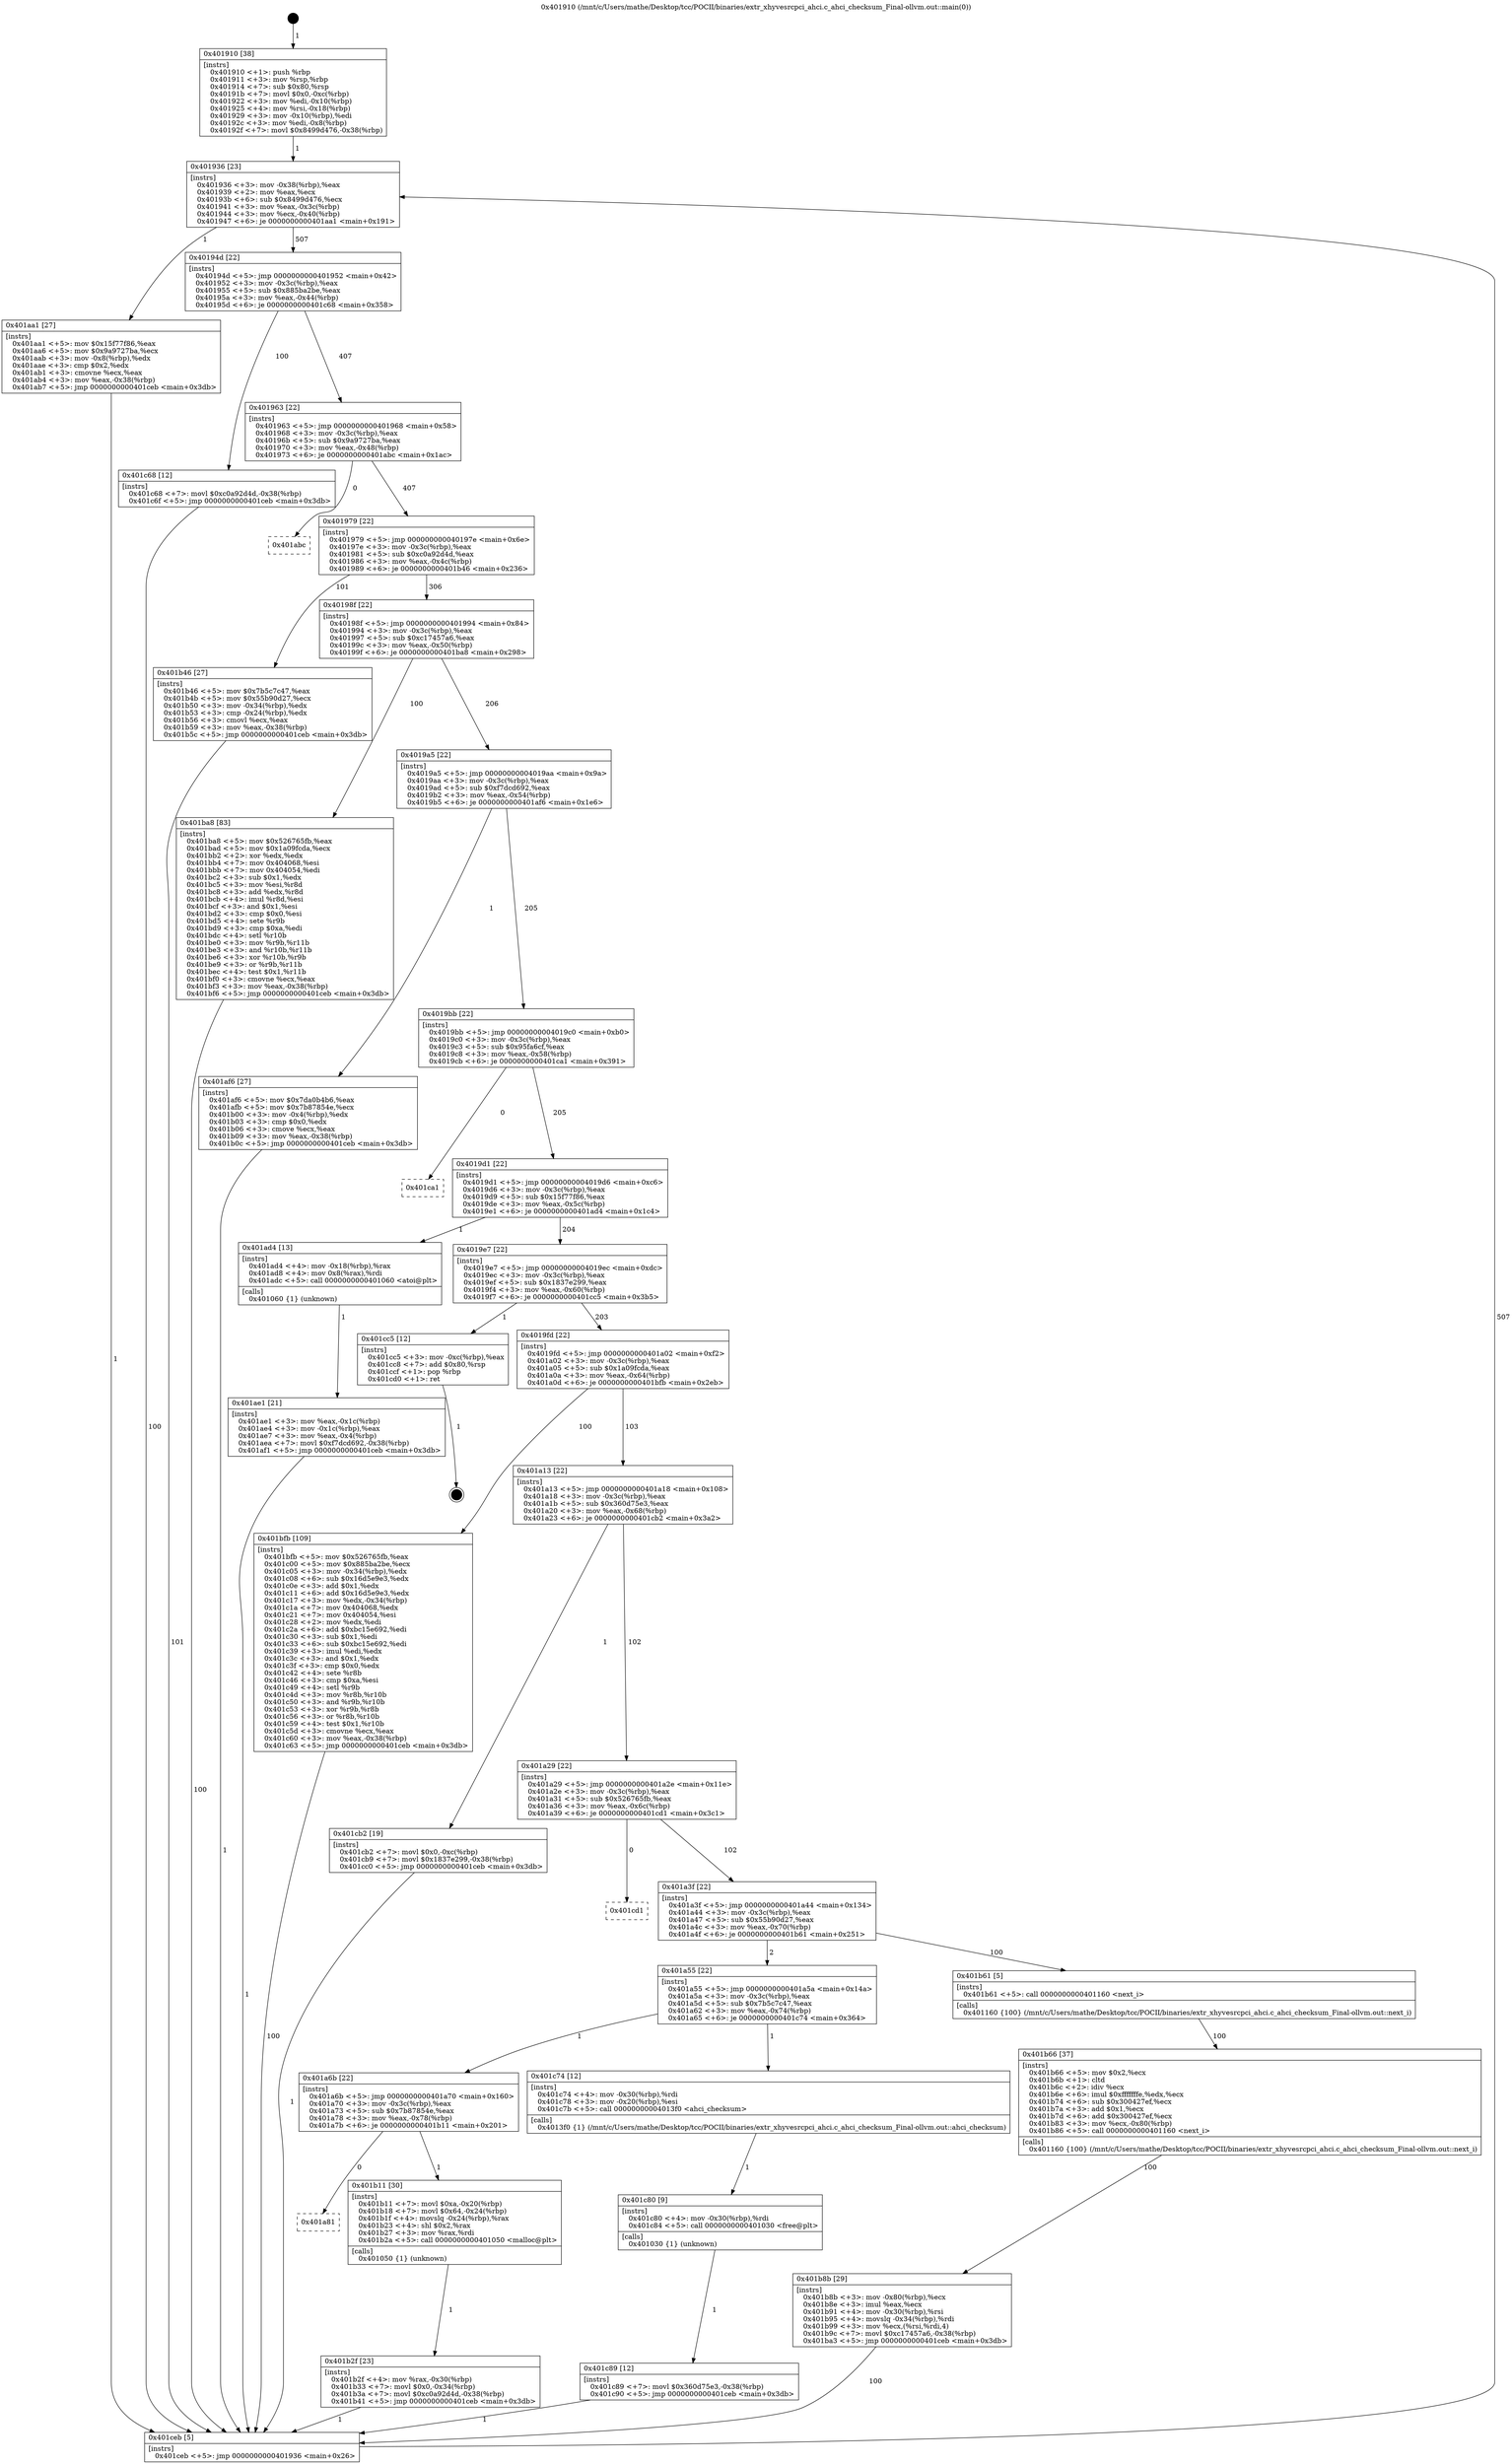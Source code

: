 digraph "0x401910" {
  label = "0x401910 (/mnt/c/Users/mathe/Desktop/tcc/POCII/binaries/extr_xhyvesrcpci_ahci.c_ahci_checksum_Final-ollvm.out::main(0))"
  labelloc = "t"
  node[shape=record]

  Entry [label="",width=0.3,height=0.3,shape=circle,fillcolor=black,style=filled]
  "0x401936" [label="{
     0x401936 [23]\l
     | [instrs]\l
     &nbsp;&nbsp;0x401936 \<+3\>: mov -0x38(%rbp),%eax\l
     &nbsp;&nbsp;0x401939 \<+2\>: mov %eax,%ecx\l
     &nbsp;&nbsp;0x40193b \<+6\>: sub $0x8499d476,%ecx\l
     &nbsp;&nbsp;0x401941 \<+3\>: mov %eax,-0x3c(%rbp)\l
     &nbsp;&nbsp;0x401944 \<+3\>: mov %ecx,-0x40(%rbp)\l
     &nbsp;&nbsp;0x401947 \<+6\>: je 0000000000401aa1 \<main+0x191\>\l
  }"]
  "0x401aa1" [label="{
     0x401aa1 [27]\l
     | [instrs]\l
     &nbsp;&nbsp;0x401aa1 \<+5\>: mov $0x15f77f86,%eax\l
     &nbsp;&nbsp;0x401aa6 \<+5\>: mov $0x9a9727ba,%ecx\l
     &nbsp;&nbsp;0x401aab \<+3\>: mov -0x8(%rbp),%edx\l
     &nbsp;&nbsp;0x401aae \<+3\>: cmp $0x2,%edx\l
     &nbsp;&nbsp;0x401ab1 \<+3\>: cmovne %ecx,%eax\l
     &nbsp;&nbsp;0x401ab4 \<+3\>: mov %eax,-0x38(%rbp)\l
     &nbsp;&nbsp;0x401ab7 \<+5\>: jmp 0000000000401ceb \<main+0x3db\>\l
  }"]
  "0x40194d" [label="{
     0x40194d [22]\l
     | [instrs]\l
     &nbsp;&nbsp;0x40194d \<+5\>: jmp 0000000000401952 \<main+0x42\>\l
     &nbsp;&nbsp;0x401952 \<+3\>: mov -0x3c(%rbp),%eax\l
     &nbsp;&nbsp;0x401955 \<+5\>: sub $0x885ba2be,%eax\l
     &nbsp;&nbsp;0x40195a \<+3\>: mov %eax,-0x44(%rbp)\l
     &nbsp;&nbsp;0x40195d \<+6\>: je 0000000000401c68 \<main+0x358\>\l
  }"]
  "0x401ceb" [label="{
     0x401ceb [5]\l
     | [instrs]\l
     &nbsp;&nbsp;0x401ceb \<+5\>: jmp 0000000000401936 \<main+0x26\>\l
  }"]
  "0x401910" [label="{
     0x401910 [38]\l
     | [instrs]\l
     &nbsp;&nbsp;0x401910 \<+1\>: push %rbp\l
     &nbsp;&nbsp;0x401911 \<+3\>: mov %rsp,%rbp\l
     &nbsp;&nbsp;0x401914 \<+7\>: sub $0x80,%rsp\l
     &nbsp;&nbsp;0x40191b \<+7\>: movl $0x0,-0xc(%rbp)\l
     &nbsp;&nbsp;0x401922 \<+3\>: mov %edi,-0x10(%rbp)\l
     &nbsp;&nbsp;0x401925 \<+4\>: mov %rsi,-0x18(%rbp)\l
     &nbsp;&nbsp;0x401929 \<+3\>: mov -0x10(%rbp),%edi\l
     &nbsp;&nbsp;0x40192c \<+3\>: mov %edi,-0x8(%rbp)\l
     &nbsp;&nbsp;0x40192f \<+7\>: movl $0x8499d476,-0x38(%rbp)\l
  }"]
  Exit [label="",width=0.3,height=0.3,shape=circle,fillcolor=black,style=filled,peripheries=2]
  "0x401c68" [label="{
     0x401c68 [12]\l
     | [instrs]\l
     &nbsp;&nbsp;0x401c68 \<+7\>: movl $0xc0a92d4d,-0x38(%rbp)\l
     &nbsp;&nbsp;0x401c6f \<+5\>: jmp 0000000000401ceb \<main+0x3db\>\l
  }"]
  "0x401963" [label="{
     0x401963 [22]\l
     | [instrs]\l
     &nbsp;&nbsp;0x401963 \<+5\>: jmp 0000000000401968 \<main+0x58\>\l
     &nbsp;&nbsp;0x401968 \<+3\>: mov -0x3c(%rbp),%eax\l
     &nbsp;&nbsp;0x40196b \<+5\>: sub $0x9a9727ba,%eax\l
     &nbsp;&nbsp;0x401970 \<+3\>: mov %eax,-0x48(%rbp)\l
     &nbsp;&nbsp;0x401973 \<+6\>: je 0000000000401abc \<main+0x1ac\>\l
  }"]
  "0x401c89" [label="{
     0x401c89 [12]\l
     | [instrs]\l
     &nbsp;&nbsp;0x401c89 \<+7\>: movl $0x360d75e3,-0x38(%rbp)\l
     &nbsp;&nbsp;0x401c90 \<+5\>: jmp 0000000000401ceb \<main+0x3db\>\l
  }"]
  "0x401abc" [label="{
     0x401abc\l
  }", style=dashed]
  "0x401979" [label="{
     0x401979 [22]\l
     | [instrs]\l
     &nbsp;&nbsp;0x401979 \<+5\>: jmp 000000000040197e \<main+0x6e\>\l
     &nbsp;&nbsp;0x40197e \<+3\>: mov -0x3c(%rbp),%eax\l
     &nbsp;&nbsp;0x401981 \<+5\>: sub $0xc0a92d4d,%eax\l
     &nbsp;&nbsp;0x401986 \<+3\>: mov %eax,-0x4c(%rbp)\l
     &nbsp;&nbsp;0x401989 \<+6\>: je 0000000000401b46 \<main+0x236\>\l
  }"]
  "0x401c80" [label="{
     0x401c80 [9]\l
     | [instrs]\l
     &nbsp;&nbsp;0x401c80 \<+4\>: mov -0x30(%rbp),%rdi\l
     &nbsp;&nbsp;0x401c84 \<+5\>: call 0000000000401030 \<free@plt\>\l
     | [calls]\l
     &nbsp;&nbsp;0x401030 \{1\} (unknown)\l
  }"]
  "0x401b46" [label="{
     0x401b46 [27]\l
     | [instrs]\l
     &nbsp;&nbsp;0x401b46 \<+5\>: mov $0x7b5c7c47,%eax\l
     &nbsp;&nbsp;0x401b4b \<+5\>: mov $0x55b90d27,%ecx\l
     &nbsp;&nbsp;0x401b50 \<+3\>: mov -0x34(%rbp),%edx\l
     &nbsp;&nbsp;0x401b53 \<+3\>: cmp -0x24(%rbp),%edx\l
     &nbsp;&nbsp;0x401b56 \<+3\>: cmovl %ecx,%eax\l
     &nbsp;&nbsp;0x401b59 \<+3\>: mov %eax,-0x38(%rbp)\l
     &nbsp;&nbsp;0x401b5c \<+5\>: jmp 0000000000401ceb \<main+0x3db\>\l
  }"]
  "0x40198f" [label="{
     0x40198f [22]\l
     | [instrs]\l
     &nbsp;&nbsp;0x40198f \<+5\>: jmp 0000000000401994 \<main+0x84\>\l
     &nbsp;&nbsp;0x401994 \<+3\>: mov -0x3c(%rbp),%eax\l
     &nbsp;&nbsp;0x401997 \<+5\>: sub $0xc17457a6,%eax\l
     &nbsp;&nbsp;0x40199c \<+3\>: mov %eax,-0x50(%rbp)\l
     &nbsp;&nbsp;0x40199f \<+6\>: je 0000000000401ba8 \<main+0x298\>\l
  }"]
  "0x401b8b" [label="{
     0x401b8b [29]\l
     | [instrs]\l
     &nbsp;&nbsp;0x401b8b \<+3\>: mov -0x80(%rbp),%ecx\l
     &nbsp;&nbsp;0x401b8e \<+3\>: imul %eax,%ecx\l
     &nbsp;&nbsp;0x401b91 \<+4\>: mov -0x30(%rbp),%rsi\l
     &nbsp;&nbsp;0x401b95 \<+4\>: movslq -0x34(%rbp),%rdi\l
     &nbsp;&nbsp;0x401b99 \<+3\>: mov %ecx,(%rsi,%rdi,4)\l
     &nbsp;&nbsp;0x401b9c \<+7\>: movl $0xc17457a6,-0x38(%rbp)\l
     &nbsp;&nbsp;0x401ba3 \<+5\>: jmp 0000000000401ceb \<main+0x3db\>\l
  }"]
  "0x401ba8" [label="{
     0x401ba8 [83]\l
     | [instrs]\l
     &nbsp;&nbsp;0x401ba8 \<+5\>: mov $0x526765fb,%eax\l
     &nbsp;&nbsp;0x401bad \<+5\>: mov $0x1a09fcda,%ecx\l
     &nbsp;&nbsp;0x401bb2 \<+2\>: xor %edx,%edx\l
     &nbsp;&nbsp;0x401bb4 \<+7\>: mov 0x404068,%esi\l
     &nbsp;&nbsp;0x401bbb \<+7\>: mov 0x404054,%edi\l
     &nbsp;&nbsp;0x401bc2 \<+3\>: sub $0x1,%edx\l
     &nbsp;&nbsp;0x401bc5 \<+3\>: mov %esi,%r8d\l
     &nbsp;&nbsp;0x401bc8 \<+3\>: add %edx,%r8d\l
     &nbsp;&nbsp;0x401bcb \<+4\>: imul %r8d,%esi\l
     &nbsp;&nbsp;0x401bcf \<+3\>: and $0x1,%esi\l
     &nbsp;&nbsp;0x401bd2 \<+3\>: cmp $0x0,%esi\l
     &nbsp;&nbsp;0x401bd5 \<+4\>: sete %r9b\l
     &nbsp;&nbsp;0x401bd9 \<+3\>: cmp $0xa,%edi\l
     &nbsp;&nbsp;0x401bdc \<+4\>: setl %r10b\l
     &nbsp;&nbsp;0x401be0 \<+3\>: mov %r9b,%r11b\l
     &nbsp;&nbsp;0x401be3 \<+3\>: and %r10b,%r11b\l
     &nbsp;&nbsp;0x401be6 \<+3\>: xor %r10b,%r9b\l
     &nbsp;&nbsp;0x401be9 \<+3\>: or %r9b,%r11b\l
     &nbsp;&nbsp;0x401bec \<+4\>: test $0x1,%r11b\l
     &nbsp;&nbsp;0x401bf0 \<+3\>: cmovne %ecx,%eax\l
     &nbsp;&nbsp;0x401bf3 \<+3\>: mov %eax,-0x38(%rbp)\l
     &nbsp;&nbsp;0x401bf6 \<+5\>: jmp 0000000000401ceb \<main+0x3db\>\l
  }"]
  "0x4019a5" [label="{
     0x4019a5 [22]\l
     | [instrs]\l
     &nbsp;&nbsp;0x4019a5 \<+5\>: jmp 00000000004019aa \<main+0x9a\>\l
     &nbsp;&nbsp;0x4019aa \<+3\>: mov -0x3c(%rbp),%eax\l
     &nbsp;&nbsp;0x4019ad \<+5\>: sub $0xf7dcd692,%eax\l
     &nbsp;&nbsp;0x4019b2 \<+3\>: mov %eax,-0x54(%rbp)\l
     &nbsp;&nbsp;0x4019b5 \<+6\>: je 0000000000401af6 \<main+0x1e6\>\l
  }"]
  "0x401b66" [label="{
     0x401b66 [37]\l
     | [instrs]\l
     &nbsp;&nbsp;0x401b66 \<+5\>: mov $0x2,%ecx\l
     &nbsp;&nbsp;0x401b6b \<+1\>: cltd\l
     &nbsp;&nbsp;0x401b6c \<+2\>: idiv %ecx\l
     &nbsp;&nbsp;0x401b6e \<+6\>: imul $0xfffffffe,%edx,%ecx\l
     &nbsp;&nbsp;0x401b74 \<+6\>: sub $0x300427ef,%ecx\l
     &nbsp;&nbsp;0x401b7a \<+3\>: add $0x1,%ecx\l
     &nbsp;&nbsp;0x401b7d \<+6\>: add $0x300427ef,%ecx\l
     &nbsp;&nbsp;0x401b83 \<+3\>: mov %ecx,-0x80(%rbp)\l
     &nbsp;&nbsp;0x401b86 \<+5\>: call 0000000000401160 \<next_i\>\l
     | [calls]\l
     &nbsp;&nbsp;0x401160 \{100\} (/mnt/c/Users/mathe/Desktop/tcc/POCII/binaries/extr_xhyvesrcpci_ahci.c_ahci_checksum_Final-ollvm.out::next_i)\l
  }"]
  "0x401af6" [label="{
     0x401af6 [27]\l
     | [instrs]\l
     &nbsp;&nbsp;0x401af6 \<+5\>: mov $0x7da0b4b6,%eax\l
     &nbsp;&nbsp;0x401afb \<+5\>: mov $0x7b87854e,%ecx\l
     &nbsp;&nbsp;0x401b00 \<+3\>: mov -0x4(%rbp),%edx\l
     &nbsp;&nbsp;0x401b03 \<+3\>: cmp $0x0,%edx\l
     &nbsp;&nbsp;0x401b06 \<+3\>: cmove %ecx,%eax\l
     &nbsp;&nbsp;0x401b09 \<+3\>: mov %eax,-0x38(%rbp)\l
     &nbsp;&nbsp;0x401b0c \<+5\>: jmp 0000000000401ceb \<main+0x3db\>\l
  }"]
  "0x4019bb" [label="{
     0x4019bb [22]\l
     | [instrs]\l
     &nbsp;&nbsp;0x4019bb \<+5\>: jmp 00000000004019c0 \<main+0xb0\>\l
     &nbsp;&nbsp;0x4019c0 \<+3\>: mov -0x3c(%rbp),%eax\l
     &nbsp;&nbsp;0x4019c3 \<+5\>: sub $0x95fa6cf,%eax\l
     &nbsp;&nbsp;0x4019c8 \<+3\>: mov %eax,-0x58(%rbp)\l
     &nbsp;&nbsp;0x4019cb \<+6\>: je 0000000000401ca1 \<main+0x391\>\l
  }"]
  "0x401b2f" [label="{
     0x401b2f [23]\l
     | [instrs]\l
     &nbsp;&nbsp;0x401b2f \<+4\>: mov %rax,-0x30(%rbp)\l
     &nbsp;&nbsp;0x401b33 \<+7\>: movl $0x0,-0x34(%rbp)\l
     &nbsp;&nbsp;0x401b3a \<+7\>: movl $0xc0a92d4d,-0x38(%rbp)\l
     &nbsp;&nbsp;0x401b41 \<+5\>: jmp 0000000000401ceb \<main+0x3db\>\l
  }"]
  "0x401ca1" [label="{
     0x401ca1\l
  }", style=dashed]
  "0x4019d1" [label="{
     0x4019d1 [22]\l
     | [instrs]\l
     &nbsp;&nbsp;0x4019d1 \<+5\>: jmp 00000000004019d6 \<main+0xc6\>\l
     &nbsp;&nbsp;0x4019d6 \<+3\>: mov -0x3c(%rbp),%eax\l
     &nbsp;&nbsp;0x4019d9 \<+5\>: sub $0x15f77f86,%eax\l
     &nbsp;&nbsp;0x4019de \<+3\>: mov %eax,-0x5c(%rbp)\l
     &nbsp;&nbsp;0x4019e1 \<+6\>: je 0000000000401ad4 \<main+0x1c4\>\l
  }"]
  "0x401a81" [label="{
     0x401a81\l
  }", style=dashed]
  "0x401ad4" [label="{
     0x401ad4 [13]\l
     | [instrs]\l
     &nbsp;&nbsp;0x401ad4 \<+4\>: mov -0x18(%rbp),%rax\l
     &nbsp;&nbsp;0x401ad8 \<+4\>: mov 0x8(%rax),%rdi\l
     &nbsp;&nbsp;0x401adc \<+5\>: call 0000000000401060 \<atoi@plt\>\l
     | [calls]\l
     &nbsp;&nbsp;0x401060 \{1\} (unknown)\l
  }"]
  "0x4019e7" [label="{
     0x4019e7 [22]\l
     | [instrs]\l
     &nbsp;&nbsp;0x4019e7 \<+5\>: jmp 00000000004019ec \<main+0xdc\>\l
     &nbsp;&nbsp;0x4019ec \<+3\>: mov -0x3c(%rbp),%eax\l
     &nbsp;&nbsp;0x4019ef \<+5\>: sub $0x1837e299,%eax\l
     &nbsp;&nbsp;0x4019f4 \<+3\>: mov %eax,-0x60(%rbp)\l
     &nbsp;&nbsp;0x4019f7 \<+6\>: je 0000000000401cc5 \<main+0x3b5\>\l
  }"]
  "0x401ae1" [label="{
     0x401ae1 [21]\l
     | [instrs]\l
     &nbsp;&nbsp;0x401ae1 \<+3\>: mov %eax,-0x1c(%rbp)\l
     &nbsp;&nbsp;0x401ae4 \<+3\>: mov -0x1c(%rbp),%eax\l
     &nbsp;&nbsp;0x401ae7 \<+3\>: mov %eax,-0x4(%rbp)\l
     &nbsp;&nbsp;0x401aea \<+7\>: movl $0xf7dcd692,-0x38(%rbp)\l
     &nbsp;&nbsp;0x401af1 \<+5\>: jmp 0000000000401ceb \<main+0x3db\>\l
  }"]
  "0x401b11" [label="{
     0x401b11 [30]\l
     | [instrs]\l
     &nbsp;&nbsp;0x401b11 \<+7\>: movl $0xa,-0x20(%rbp)\l
     &nbsp;&nbsp;0x401b18 \<+7\>: movl $0x64,-0x24(%rbp)\l
     &nbsp;&nbsp;0x401b1f \<+4\>: movslq -0x24(%rbp),%rax\l
     &nbsp;&nbsp;0x401b23 \<+4\>: shl $0x2,%rax\l
     &nbsp;&nbsp;0x401b27 \<+3\>: mov %rax,%rdi\l
     &nbsp;&nbsp;0x401b2a \<+5\>: call 0000000000401050 \<malloc@plt\>\l
     | [calls]\l
     &nbsp;&nbsp;0x401050 \{1\} (unknown)\l
  }"]
  "0x401cc5" [label="{
     0x401cc5 [12]\l
     | [instrs]\l
     &nbsp;&nbsp;0x401cc5 \<+3\>: mov -0xc(%rbp),%eax\l
     &nbsp;&nbsp;0x401cc8 \<+7\>: add $0x80,%rsp\l
     &nbsp;&nbsp;0x401ccf \<+1\>: pop %rbp\l
     &nbsp;&nbsp;0x401cd0 \<+1\>: ret\l
  }"]
  "0x4019fd" [label="{
     0x4019fd [22]\l
     | [instrs]\l
     &nbsp;&nbsp;0x4019fd \<+5\>: jmp 0000000000401a02 \<main+0xf2\>\l
     &nbsp;&nbsp;0x401a02 \<+3\>: mov -0x3c(%rbp),%eax\l
     &nbsp;&nbsp;0x401a05 \<+5\>: sub $0x1a09fcda,%eax\l
     &nbsp;&nbsp;0x401a0a \<+3\>: mov %eax,-0x64(%rbp)\l
     &nbsp;&nbsp;0x401a0d \<+6\>: je 0000000000401bfb \<main+0x2eb\>\l
  }"]
  "0x401a6b" [label="{
     0x401a6b [22]\l
     | [instrs]\l
     &nbsp;&nbsp;0x401a6b \<+5\>: jmp 0000000000401a70 \<main+0x160\>\l
     &nbsp;&nbsp;0x401a70 \<+3\>: mov -0x3c(%rbp),%eax\l
     &nbsp;&nbsp;0x401a73 \<+5\>: sub $0x7b87854e,%eax\l
     &nbsp;&nbsp;0x401a78 \<+3\>: mov %eax,-0x78(%rbp)\l
     &nbsp;&nbsp;0x401a7b \<+6\>: je 0000000000401b11 \<main+0x201\>\l
  }"]
  "0x401bfb" [label="{
     0x401bfb [109]\l
     | [instrs]\l
     &nbsp;&nbsp;0x401bfb \<+5\>: mov $0x526765fb,%eax\l
     &nbsp;&nbsp;0x401c00 \<+5\>: mov $0x885ba2be,%ecx\l
     &nbsp;&nbsp;0x401c05 \<+3\>: mov -0x34(%rbp),%edx\l
     &nbsp;&nbsp;0x401c08 \<+6\>: sub $0x16d5e9e3,%edx\l
     &nbsp;&nbsp;0x401c0e \<+3\>: add $0x1,%edx\l
     &nbsp;&nbsp;0x401c11 \<+6\>: add $0x16d5e9e3,%edx\l
     &nbsp;&nbsp;0x401c17 \<+3\>: mov %edx,-0x34(%rbp)\l
     &nbsp;&nbsp;0x401c1a \<+7\>: mov 0x404068,%edx\l
     &nbsp;&nbsp;0x401c21 \<+7\>: mov 0x404054,%esi\l
     &nbsp;&nbsp;0x401c28 \<+2\>: mov %edx,%edi\l
     &nbsp;&nbsp;0x401c2a \<+6\>: add $0xbc15e692,%edi\l
     &nbsp;&nbsp;0x401c30 \<+3\>: sub $0x1,%edi\l
     &nbsp;&nbsp;0x401c33 \<+6\>: sub $0xbc15e692,%edi\l
     &nbsp;&nbsp;0x401c39 \<+3\>: imul %edi,%edx\l
     &nbsp;&nbsp;0x401c3c \<+3\>: and $0x1,%edx\l
     &nbsp;&nbsp;0x401c3f \<+3\>: cmp $0x0,%edx\l
     &nbsp;&nbsp;0x401c42 \<+4\>: sete %r8b\l
     &nbsp;&nbsp;0x401c46 \<+3\>: cmp $0xa,%esi\l
     &nbsp;&nbsp;0x401c49 \<+4\>: setl %r9b\l
     &nbsp;&nbsp;0x401c4d \<+3\>: mov %r8b,%r10b\l
     &nbsp;&nbsp;0x401c50 \<+3\>: and %r9b,%r10b\l
     &nbsp;&nbsp;0x401c53 \<+3\>: xor %r9b,%r8b\l
     &nbsp;&nbsp;0x401c56 \<+3\>: or %r8b,%r10b\l
     &nbsp;&nbsp;0x401c59 \<+4\>: test $0x1,%r10b\l
     &nbsp;&nbsp;0x401c5d \<+3\>: cmovne %ecx,%eax\l
     &nbsp;&nbsp;0x401c60 \<+3\>: mov %eax,-0x38(%rbp)\l
     &nbsp;&nbsp;0x401c63 \<+5\>: jmp 0000000000401ceb \<main+0x3db\>\l
  }"]
  "0x401a13" [label="{
     0x401a13 [22]\l
     | [instrs]\l
     &nbsp;&nbsp;0x401a13 \<+5\>: jmp 0000000000401a18 \<main+0x108\>\l
     &nbsp;&nbsp;0x401a18 \<+3\>: mov -0x3c(%rbp),%eax\l
     &nbsp;&nbsp;0x401a1b \<+5\>: sub $0x360d75e3,%eax\l
     &nbsp;&nbsp;0x401a20 \<+3\>: mov %eax,-0x68(%rbp)\l
     &nbsp;&nbsp;0x401a23 \<+6\>: je 0000000000401cb2 \<main+0x3a2\>\l
  }"]
  "0x401c74" [label="{
     0x401c74 [12]\l
     | [instrs]\l
     &nbsp;&nbsp;0x401c74 \<+4\>: mov -0x30(%rbp),%rdi\l
     &nbsp;&nbsp;0x401c78 \<+3\>: mov -0x20(%rbp),%esi\l
     &nbsp;&nbsp;0x401c7b \<+5\>: call 00000000004013f0 \<ahci_checksum\>\l
     | [calls]\l
     &nbsp;&nbsp;0x4013f0 \{1\} (/mnt/c/Users/mathe/Desktop/tcc/POCII/binaries/extr_xhyvesrcpci_ahci.c_ahci_checksum_Final-ollvm.out::ahci_checksum)\l
  }"]
  "0x401cb2" [label="{
     0x401cb2 [19]\l
     | [instrs]\l
     &nbsp;&nbsp;0x401cb2 \<+7\>: movl $0x0,-0xc(%rbp)\l
     &nbsp;&nbsp;0x401cb9 \<+7\>: movl $0x1837e299,-0x38(%rbp)\l
     &nbsp;&nbsp;0x401cc0 \<+5\>: jmp 0000000000401ceb \<main+0x3db\>\l
  }"]
  "0x401a29" [label="{
     0x401a29 [22]\l
     | [instrs]\l
     &nbsp;&nbsp;0x401a29 \<+5\>: jmp 0000000000401a2e \<main+0x11e\>\l
     &nbsp;&nbsp;0x401a2e \<+3\>: mov -0x3c(%rbp),%eax\l
     &nbsp;&nbsp;0x401a31 \<+5\>: sub $0x526765fb,%eax\l
     &nbsp;&nbsp;0x401a36 \<+3\>: mov %eax,-0x6c(%rbp)\l
     &nbsp;&nbsp;0x401a39 \<+6\>: je 0000000000401cd1 \<main+0x3c1\>\l
  }"]
  "0x401a55" [label="{
     0x401a55 [22]\l
     | [instrs]\l
     &nbsp;&nbsp;0x401a55 \<+5\>: jmp 0000000000401a5a \<main+0x14a\>\l
     &nbsp;&nbsp;0x401a5a \<+3\>: mov -0x3c(%rbp),%eax\l
     &nbsp;&nbsp;0x401a5d \<+5\>: sub $0x7b5c7c47,%eax\l
     &nbsp;&nbsp;0x401a62 \<+3\>: mov %eax,-0x74(%rbp)\l
     &nbsp;&nbsp;0x401a65 \<+6\>: je 0000000000401c74 \<main+0x364\>\l
  }"]
  "0x401cd1" [label="{
     0x401cd1\l
  }", style=dashed]
  "0x401a3f" [label="{
     0x401a3f [22]\l
     | [instrs]\l
     &nbsp;&nbsp;0x401a3f \<+5\>: jmp 0000000000401a44 \<main+0x134\>\l
     &nbsp;&nbsp;0x401a44 \<+3\>: mov -0x3c(%rbp),%eax\l
     &nbsp;&nbsp;0x401a47 \<+5\>: sub $0x55b90d27,%eax\l
     &nbsp;&nbsp;0x401a4c \<+3\>: mov %eax,-0x70(%rbp)\l
     &nbsp;&nbsp;0x401a4f \<+6\>: je 0000000000401b61 \<main+0x251\>\l
  }"]
  "0x401b61" [label="{
     0x401b61 [5]\l
     | [instrs]\l
     &nbsp;&nbsp;0x401b61 \<+5\>: call 0000000000401160 \<next_i\>\l
     | [calls]\l
     &nbsp;&nbsp;0x401160 \{100\} (/mnt/c/Users/mathe/Desktop/tcc/POCII/binaries/extr_xhyvesrcpci_ahci.c_ahci_checksum_Final-ollvm.out::next_i)\l
  }"]
  Entry -> "0x401910" [label=" 1"]
  "0x401936" -> "0x401aa1" [label=" 1"]
  "0x401936" -> "0x40194d" [label=" 507"]
  "0x401aa1" -> "0x401ceb" [label=" 1"]
  "0x401910" -> "0x401936" [label=" 1"]
  "0x401ceb" -> "0x401936" [label=" 507"]
  "0x401cc5" -> Exit [label=" 1"]
  "0x40194d" -> "0x401c68" [label=" 100"]
  "0x40194d" -> "0x401963" [label=" 407"]
  "0x401cb2" -> "0x401ceb" [label=" 1"]
  "0x401963" -> "0x401abc" [label=" 0"]
  "0x401963" -> "0x401979" [label=" 407"]
  "0x401c89" -> "0x401ceb" [label=" 1"]
  "0x401979" -> "0x401b46" [label=" 101"]
  "0x401979" -> "0x40198f" [label=" 306"]
  "0x401c80" -> "0x401c89" [label=" 1"]
  "0x40198f" -> "0x401ba8" [label=" 100"]
  "0x40198f" -> "0x4019a5" [label=" 206"]
  "0x401c74" -> "0x401c80" [label=" 1"]
  "0x4019a5" -> "0x401af6" [label=" 1"]
  "0x4019a5" -> "0x4019bb" [label=" 205"]
  "0x401c68" -> "0x401ceb" [label=" 100"]
  "0x4019bb" -> "0x401ca1" [label=" 0"]
  "0x4019bb" -> "0x4019d1" [label=" 205"]
  "0x401bfb" -> "0x401ceb" [label=" 100"]
  "0x4019d1" -> "0x401ad4" [label=" 1"]
  "0x4019d1" -> "0x4019e7" [label=" 204"]
  "0x401ad4" -> "0x401ae1" [label=" 1"]
  "0x401ae1" -> "0x401ceb" [label=" 1"]
  "0x401af6" -> "0x401ceb" [label=" 1"]
  "0x401ba8" -> "0x401ceb" [label=" 100"]
  "0x4019e7" -> "0x401cc5" [label=" 1"]
  "0x4019e7" -> "0x4019fd" [label=" 203"]
  "0x401b8b" -> "0x401ceb" [label=" 100"]
  "0x4019fd" -> "0x401bfb" [label=" 100"]
  "0x4019fd" -> "0x401a13" [label=" 103"]
  "0x401b61" -> "0x401b66" [label=" 100"]
  "0x401a13" -> "0x401cb2" [label=" 1"]
  "0x401a13" -> "0x401a29" [label=" 102"]
  "0x401b46" -> "0x401ceb" [label=" 101"]
  "0x401a29" -> "0x401cd1" [label=" 0"]
  "0x401a29" -> "0x401a3f" [label=" 102"]
  "0x401b11" -> "0x401b2f" [label=" 1"]
  "0x401a3f" -> "0x401b61" [label=" 100"]
  "0x401a3f" -> "0x401a55" [label=" 2"]
  "0x401b2f" -> "0x401ceb" [label=" 1"]
  "0x401a55" -> "0x401c74" [label=" 1"]
  "0x401a55" -> "0x401a6b" [label=" 1"]
  "0x401b66" -> "0x401b8b" [label=" 100"]
  "0x401a6b" -> "0x401b11" [label=" 1"]
  "0x401a6b" -> "0x401a81" [label=" 0"]
}
